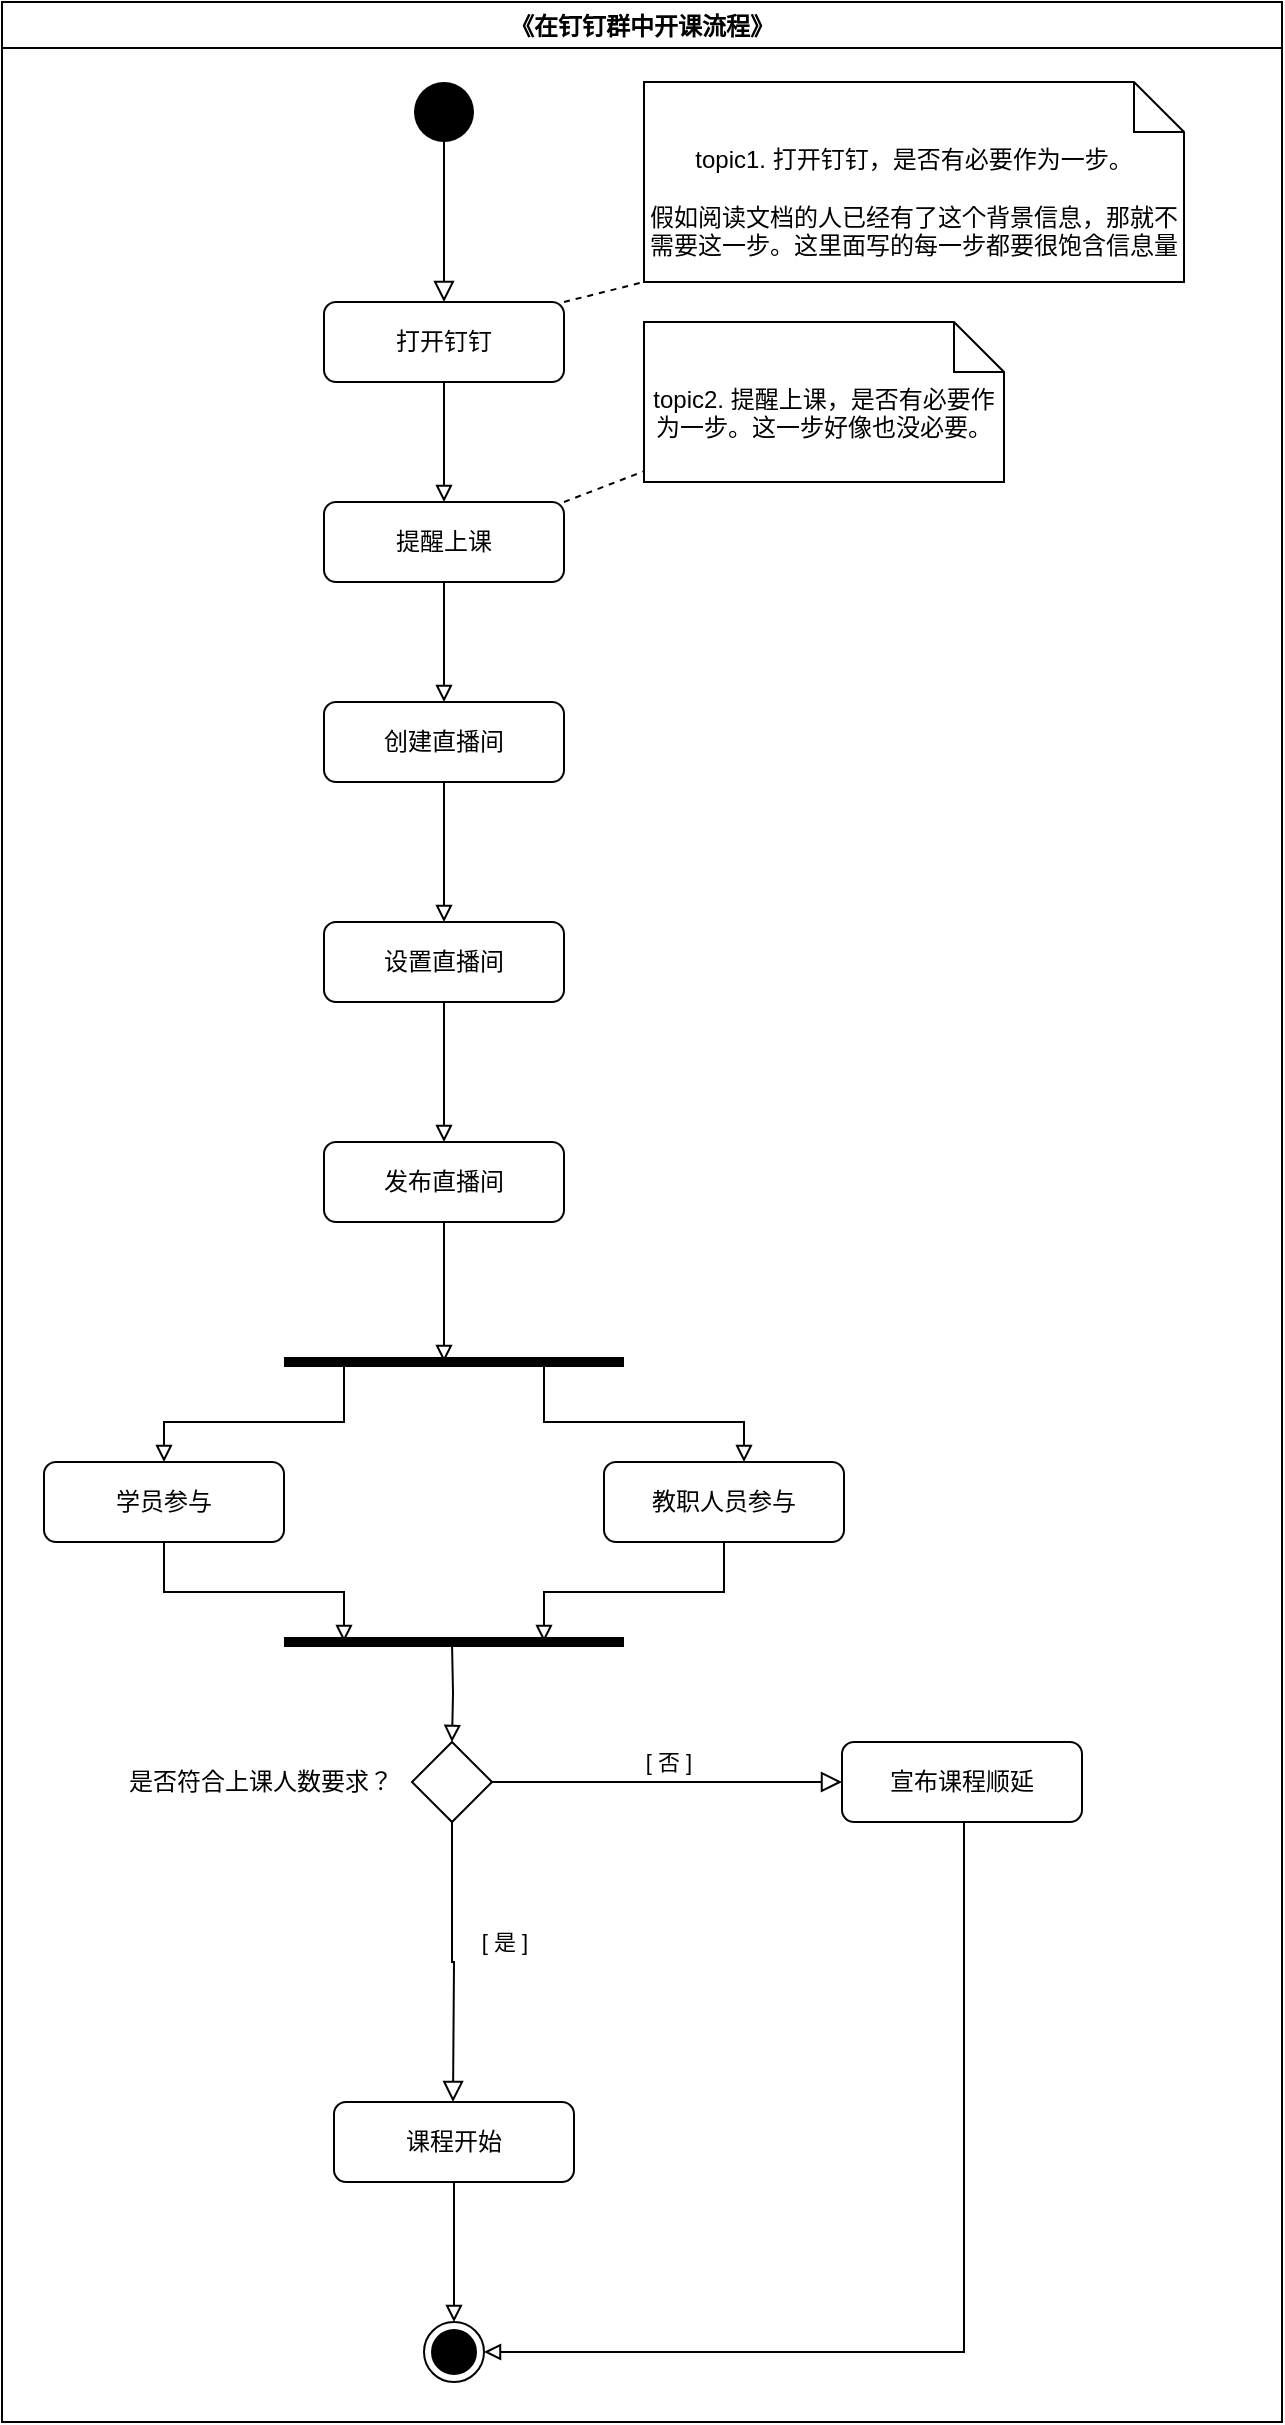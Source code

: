 <mxfile version="15.5.8" type="github">
  <diagram id="C5RBs43oDa-KdzZeNtuy" name="Page-1">
    <mxGraphModel dx="1846" dy="682" grid="1" gridSize="10" guides="1" tooltips="1" connect="1" arrows="1" fold="1" page="1" pageScale="1" pageWidth="827" pageHeight="1169" math="0" shadow="0">
      <root>
        <mxCell id="WIyWlLk6GJQsqaUBKTNV-0" />
        <mxCell id="WIyWlLk6GJQsqaUBKTNV-1" parent="WIyWlLk6GJQsqaUBKTNV-0" />
        <mxCell id="0bu4ry8F_o3Gr1RLxd_W-37" value="《在钉钉群中开课流程》" style="swimlane;shadow=0;sketch=0;fillStyle=auto;rounded=0;swimlaneLine=1;glass=0;fillColor=none;swimlaneFillColor=default;" vertex="1" parent="WIyWlLk6GJQsqaUBKTNV-1">
          <mxGeometry x="-1" width="640" height="1210" as="geometry" />
        </mxCell>
        <mxCell id="0bu4ry8F_o3Gr1RLxd_W-17" value="" style="rhombus;whiteSpace=wrap;html=1;shadow=0;fontFamily=Helvetica;fontSize=12;align=center;strokeWidth=1;spacing=6;spacingTop=-4;" vertex="1" parent="0bu4ry8F_o3Gr1RLxd_W-37">
          <mxGeometry x="205" y="870" width="40" height="40" as="geometry" />
        </mxCell>
        <mxCell id="0bu4ry8F_o3Gr1RLxd_W-33" value="宣布课程顺延" style="rounded=1;whiteSpace=wrap;html=1;fontSize=12;glass=0;strokeWidth=1;shadow=0;" vertex="1" parent="0bu4ry8F_o3Gr1RLxd_W-37">
          <mxGeometry x="420" y="870" width="120" height="40" as="geometry" />
        </mxCell>
        <mxCell id="WIyWlLk6GJQsqaUBKTNV-9" value="[ 否 ]" style="edgeStyle=orthogonalEdgeStyle;rounded=0;html=1;jettySize=auto;orthogonalLoop=1;fontSize=11;endArrow=block;endFill=0;endSize=8;strokeWidth=1;shadow=0;labelBackgroundColor=none;exitX=1;exitY=0.5;exitDx=0;exitDy=0;entryX=0;entryY=0.5;entryDx=0;entryDy=0;" parent="0bu4ry8F_o3Gr1RLxd_W-37" source="0bu4ry8F_o3Gr1RLxd_W-17" target="0bu4ry8F_o3Gr1RLxd_W-33" edge="1">
          <mxGeometry y="10" relative="1" as="geometry">
            <mxPoint as="offset" />
            <mxPoint x="540" y="780" as="sourcePoint" />
            <mxPoint x="420" y="910" as="targetPoint" />
          </mxGeometry>
        </mxCell>
        <mxCell id="0bu4ry8F_o3Gr1RLxd_W-38" value="是否符合上课人数要求？" style="text;html=1;strokeColor=none;fillColor=none;align=center;verticalAlign=middle;whiteSpace=wrap;rounded=0;shadow=0;glass=0;sketch=0;fillStyle=auto;" vertex="1" parent="0bu4ry8F_o3Gr1RLxd_W-37">
          <mxGeometry x="54" y="877.5" width="151" height="25" as="geometry" />
        </mxCell>
        <mxCell id="0bu4ry8F_o3Gr1RLxd_W-19" style="edgeStyle=orthogonalEdgeStyle;rounded=0;orthogonalLoop=1;jettySize=auto;html=1;entryX=0.5;entryY=0;entryDx=0;entryDy=0;strokeWidth=1;endArrow=block;endFill=0;" edge="1" parent="WIyWlLk6GJQsqaUBKTNV-1" source="WIyWlLk6GJQsqaUBKTNV-3" target="0bu4ry8F_o3Gr1RLxd_W-5">
          <mxGeometry relative="1" as="geometry" />
        </mxCell>
        <mxCell id="WIyWlLk6GJQsqaUBKTNV-3" value="打开钉钉" style="rounded=1;whiteSpace=wrap;html=1;fontSize=12;glass=0;strokeWidth=1;shadow=0;" parent="WIyWlLk6GJQsqaUBKTNV-1" vertex="1">
          <mxGeometry x="160" y="150" width="120" height="40" as="geometry" />
        </mxCell>
        <mxCell id="WIyWlLk6GJQsqaUBKTNV-8" value="[ 是 ]" style="rounded=0;html=1;jettySize=auto;orthogonalLoop=1;fontSize=11;endArrow=block;endFill=0;endSize=8;strokeWidth=1;shadow=0;labelBackgroundColor=none;edgeStyle=orthogonalEdgeStyle;" parent="WIyWlLk6GJQsqaUBKTNV-1" source="0bu4ry8F_o3Gr1RLxd_W-17" edge="1">
          <mxGeometry x="-0.146" y="26" relative="1" as="geometry">
            <mxPoint as="offset" />
            <mxPoint x="225" y="910" as="sourcePoint" />
            <mxPoint x="224.5" y="1050" as="targetPoint" />
            <Array as="points" />
          </mxGeometry>
        </mxCell>
        <mxCell id="0bu4ry8F_o3Gr1RLxd_W-0" value="" style="ellipse;fillColor=#000000;strokeColor=none;" vertex="1" parent="WIyWlLk6GJQsqaUBKTNV-1">
          <mxGeometry x="205" y="40" width="30" height="30" as="geometry" />
        </mxCell>
        <mxCell id="0bu4ry8F_o3Gr1RLxd_W-4" value="" style="rounded=0;html=1;jettySize=auto;orthogonalLoop=1;fontSize=11;endArrow=block;endFill=0;endSize=8;strokeWidth=1;shadow=0;labelBackgroundColor=none;edgeStyle=orthogonalEdgeStyle;exitX=0.5;exitY=1;exitDx=0;exitDy=0;entryX=0.5;entryY=0;entryDx=0;entryDy=0;" edge="1" parent="WIyWlLk6GJQsqaUBKTNV-1" source="0bu4ry8F_o3Gr1RLxd_W-0" target="WIyWlLk6GJQsqaUBKTNV-3">
          <mxGeometry relative="1" as="geometry">
            <mxPoint x="230" y="130" as="sourcePoint" />
            <mxPoint x="410" y="100" as="targetPoint" />
          </mxGeometry>
        </mxCell>
        <mxCell id="0bu4ry8F_o3Gr1RLxd_W-20" style="edgeStyle=orthogonalEdgeStyle;rounded=0;orthogonalLoop=1;jettySize=auto;html=1;entryX=0.5;entryY=0;entryDx=0;entryDy=0;endArrow=block;endFill=0;strokeWidth=1;" edge="1" parent="WIyWlLk6GJQsqaUBKTNV-1" source="0bu4ry8F_o3Gr1RLxd_W-5" target="0bu4ry8F_o3Gr1RLxd_W-6">
          <mxGeometry relative="1" as="geometry" />
        </mxCell>
        <mxCell id="0bu4ry8F_o3Gr1RLxd_W-5" value="提醒上课" style="rounded=1;whiteSpace=wrap;html=1;fontSize=12;glass=0;strokeWidth=1;shadow=0;" vertex="1" parent="WIyWlLk6GJQsqaUBKTNV-1">
          <mxGeometry x="160" y="250" width="120" height="40" as="geometry" />
        </mxCell>
        <mxCell id="0bu4ry8F_o3Gr1RLxd_W-21" style="edgeStyle=orthogonalEdgeStyle;rounded=0;orthogonalLoop=1;jettySize=auto;html=1;entryX=0.5;entryY=0;entryDx=0;entryDy=0;endArrow=block;endFill=0;strokeWidth=1;" edge="1" parent="WIyWlLk6GJQsqaUBKTNV-1" source="0bu4ry8F_o3Gr1RLxd_W-6" target="0bu4ry8F_o3Gr1RLxd_W-12">
          <mxGeometry relative="1" as="geometry" />
        </mxCell>
        <mxCell id="0bu4ry8F_o3Gr1RLxd_W-6" value="创建直播间" style="rounded=1;whiteSpace=wrap;html=1;fontSize=12;glass=0;strokeWidth=1;shadow=0;" vertex="1" parent="WIyWlLk6GJQsqaUBKTNV-1">
          <mxGeometry x="160" y="350" width="120" height="40" as="geometry" />
        </mxCell>
        <mxCell id="0bu4ry8F_o3Gr1RLxd_W-7" value="&lt;div&gt;&lt;span&gt;topic1. 打开钉钉，是否有必要作为一步。&lt;/span&gt;&lt;/div&gt;&lt;div&gt;&lt;br&gt;&lt;/div&gt;&lt;div&gt;&lt;span&gt;假如阅读文档的人已经有了这个背景信息，那就不需要这一步。这里面写的每一步都要很饱含信息量&lt;/span&gt;&lt;/div&gt;" style="shape=note2;boundedLbl=1;whiteSpace=wrap;html=1;size=25;verticalAlign=top;align=center;" vertex="1" parent="WIyWlLk6GJQsqaUBKTNV-1">
          <mxGeometry x="320" y="40" width="270" height="100" as="geometry" />
        </mxCell>
        <mxCell id="0bu4ry8F_o3Gr1RLxd_W-8" value="" style="endArrow=none;dashed=1;html=1;rounded=0;entryX=0;entryY=1;entryDx=0;entryDy=0;entryPerimeter=0;exitX=1;exitY=0;exitDx=0;exitDy=0;" edge="1" parent="WIyWlLk6GJQsqaUBKTNV-1" source="WIyWlLk6GJQsqaUBKTNV-3" target="0bu4ry8F_o3Gr1RLxd_W-7">
          <mxGeometry width="50" height="50" relative="1" as="geometry">
            <mxPoint x="270" y="160" as="sourcePoint" />
            <mxPoint x="320" y="110" as="targetPoint" />
          </mxGeometry>
        </mxCell>
        <mxCell id="0bu4ry8F_o3Gr1RLxd_W-9" value="topic2. 提醒上课，是否有必要作为一步。这一步好像也没必要。" style="shape=note2;boundedLbl=1;whiteSpace=wrap;html=1;size=25;verticalAlign=top;align=center;" vertex="1" parent="WIyWlLk6GJQsqaUBKTNV-1">
          <mxGeometry x="320" y="160" width="180" height="80" as="geometry" />
        </mxCell>
        <mxCell id="0bu4ry8F_o3Gr1RLxd_W-11" value="" style="endArrow=none;dashed=1;html=1;rounded=0;exitX=1;exitY=0;exitDx=0;exitDy=0;" edge="1" parent="WIyWlLk6GJQsqaUBKTNV-1" source="0bu4ry8F_o3Gr1RLxd_W-5" target="0bu4ry8F_o3Gr1RLxd_W-9">
          <mxGeometry width="50" height="50" relative="1" as="geometry">
            <mxPoint x="300" y="150" as="sourcePoint" />
            <mxPoint x="330" y="120" as="targetPoint" />
          </mxGeometry>
        </mxCell>
        <mxCell id="0bu4ry8F_o3Gr1RLxd_W-22" style="edgeStyle=orthogonalEdgeStyle;rounded=0;orthogonalLoop=1;jettySize=auto;html=1;entryX=0.5;entryY=0;entryDx=0;entryDy=0;endArrow=block;endFill=0;strokeWidth=1;" edge="1" parent="WIyWlLk6GJQsqaUBKTNV-1" source="0bu4ry8F_o3Gr1RLxd_W-12" target="0bu4ry8F_o3Gr1RLxd_W-13">
          <mxGeometry relative="1" as="geometry" />
        </mxCell>
        <mxCell id="0bu4ry8F_o3Gr1RLxd_W-12" value="设置直播间" style="rounded=1;whiteSpace=wrap;html=1;fontSize=12;glass=0;strokeWidth=1;shadow=0;" vertex="1" parent="WIyWlLk6GJQsqaUBKTNV-1">
          <mxGeometry x="160" y="460" width="120" height="40" as="geometry" />
        </mxCell>
        <mxCell id="0bu4ry8F_o3Gr1RLxd_W-23" style="edgeStyle=orthogonalEdgeStyle;rounded=0;orthogonalLoop=1;jettySize=auto;html=1;exitX=0.5;exitY=1;exitDx=0;exitDy=0;endArrow=block;endFill=0;strokeWidth=1;" edge="1" parent="WIyWlLk6GJQsqaUBKTNV-1" source="0bu4ry8F_o3Gr1RLxd_W-13">
          <mxGeometry relative="1" as="geometry">
            <mxPoint x="220" y="680" as="targetPoint" />
          </mxGeometry>
        </mxCell>
        <mxCell id="0bu4ry8F_o3Gr1RLxd_W-13" value="发布直播间" style="rounded=1;whiteSpace=wrap;html=1;fontSize=12;glass=0;strokeWidth=1;shadow=0;" vertex="1" parent="WIyWlLk6GJQsqaUBKTNV-1">
          <mxGeometry x="160" y="570" width="120" height="40" as="geometry" />
        </mxCell>
        <mxCell id="0bu4ry8F_o3Gr1RLxd_W-27" style="edgeStyle=elbowEdgeStyle;rounded=0;orthogonalLoop=1;jettySize=auto;html=1;exitX=0.5;exitY=1;exitDx=0;exitDy=0;endArrow=block;endFill=0;strokeWidth=1;elbow=vertical;" edge="1" parent="WIyWlLk6GJQsqaUBKTNV-1" source="0bu4ry8F_o3Gr1RLxd_W-14">
          <mxGeometry relative="1" as="geometry">
            <mxPoint x="170" y="820" as="targetPoint" />
          </mxGeometry>
        </mxCell>
        <mxCell id="0bu4ry8F_o3Gr1RLxd_W-14" value="学员参与" style="rounded=1;whiteSpace=wrap;html=1;fontSize=12;glass=0;strokeWidth=1;shadow=0;" vertex="1" parent="WIyWlLk6GJQsqaUBKTNV-1">
          <mxGeometry x="20" y="730" width="120" height="40" as="geometry" />
        </mxCell>
        <mxCell id="0bu4ry8F_o3Gr1RLxd_W-28" style="edgeStyle=elbowEdgeStyle;rounded=0;orthogonalLoop=1;jettySize=auto;html=1;endArrow=block;endFill=0;strokeWidth=1;elbow=vertical;" edge="1" parent="WIyWlLk6GJQsqaUBKTNV-1" source="0bu4ry8F_o3Gr1RLxd_W-15">
          <mxGeometry relative="1" as="geometry">
            <mxPoint x="270" y="820" as="targetPoint" />
          </mxGeometry>
        </mxCell>
        <mxCell id="0bu4ry8F_o3Gr1RLxd_W-15" value="教职人员参与" style="rounded=1;whiteSpace=wrap;html=1;fontSize=12;glass=0;strokeWidth=1;shadow=0;" vertex="1" parent="WIyWlLk6GJQsqaUBKTNV-1">
          <mxGeometry x="300" y="730" width="120" height="40" as="geometry" />
        </mxCell>
        <mxCell id="0bu4ry8F_o3Gr1RLxd_W-16" value="" style="endArrow=none;html=1;rounded=0;strokeWidth=5;" edge="1" parent="WIyWlLk6GJQsqaUBKTNV-1">
          <mxGeometry width="50" height="50" relative="1" as="geometry">
            <mxPoint x="140" y="680" as="sourcePoint" />
            <mxPoint x="310" y="680" as="targetPoint" />
          </mxGeometry>
        </mxCell>
        <mxCell id="0bu4ry8F_o3Gr1RLxd_W-24" style="rounded=0;orthogonalLoop=1;jettySize=auto;html=1;endArrow=block;endFill=0;strokeWidth=1;entryX=0.5;entryY=0;entryDx=0;entryDy=0;edgeStyle=orthogonalEdgeStyle;" edge="1" parent="WIyWlLk6GJQsqaUBKTNV-1" target="0bu4ry8F_o3Gr1RLxd_W-14">
          <mxGeometry relative="1" as="geometry">
            <mxPoint x="230" y="690" as="targetPoint" />
            <mxPoint x="170" y="680" as="sourcePoint" />
            <Array as="points">
              <mxPoint x="170" y="710" />
              <mxPoint x="80" y="710" />
            </Array>
          </mxGeometry>
        </mxCell>
        <mxCell id="0bu4ry8F_o3Gr1RLxd_W-25" style="rounded=0;orthogonalLoop=1;jettySize=auto;html=1;endArrow=block;endFill=0;strokeWidth=1;edgeStyle=orthogonalEdgeStyle;" edge="1" parent="WIyWlLk6GJQsqaUBKTNV-1" target="0bu4ry8F_o3Gr1RLxd_W-15">
          <mxGeometry relative="1" as="geometry">
            <mxPoint x="370" y="710" as="targetPoint" />
            <mxPoint x="240" y="680" as="sourcePoint" />
            <Array as="points">
              <mxPoint x="270" y="680" />
              <mxPoint x="270" y="710" />
              <mxPoint x="370" y="710" />
            </Array>
          </mxGeometry>
        </mxCell>
        <mxCell id="0bu4ry8F_o3Gr1RLxd_W-26" value="" style="endArrow=none;html=1;rounded=0;strokeWidth=5;" edge="1" parent="WIyWlLk6GJQsqaUBKTNV-1">
          <mxGeometry width="50" height="50" relative="1" as="geometry">
            <mxPoint x="140" y="820" as="sourcePoint" />
            <mxPoint x="310" y="820" as="targetPoint" />
          </mxGeometry>
        </mxCell>
        <mxCell id="0bu4ry8F_o3Gr1RLxd_W-30" style="edgeStyle=orthogonalEdgeStyle;rounded=0;orthogonalLoop=1;jettySize=auto;html=1;endArrow=block;endFill=0;strokeWidth=1;entryX=0.5;entryY=0;entryDx=0;entryDy=0;" edge="1" parent="WIyWlLk6GJQsqaUBKTNV-1" target="0bu4ry8F_o3Gr1RLxd_W-17">
          <mxGeometry relative="1" as="geometry">
            <mxPoint x="460" y="910" as="targetPoint" />
            <mxPoint x="224" y="820" as="sourcePoint" />
          </mxGeometry>
        </mxCell>
        <mxCell id="0bu4ry8F_o3Gr1RLxd_W-35" style="edgeStyle=elbowEdgeStyle;rounded=0;orthogonalLoop=1;jettySize=auto;elbow=vertical;html=1;exitX=0.5;exitY=1;exitDx=0;exitDy=0;endArrow=block;endFill=0;strokeWidth=1;" edge="1" parent="WIyWlLk6GJQsqaUBKTNV-1" source="0bu4ry8F_o3Gr1RLxd_W-31" target="0bu4ry8F_o3Gr1RLxd_W-34">
          <mxGeometry relative="1" as="geometry" />
        </mxCell>
        <mxCell id="0bu4ry8F_o3Gr1RLxd_W-31" value="课程开始" style="rounded=1;whiteSpace=wrap;html=1;fontSize=12;glass=0;strokeWidth=1;shadow=0;" vertex="1" parent="WIyWlLk6GJQsqaUBKTNV-1">
          <mxGeometry x="165" y="1050" width="120" height="40" as="geometry" />
        </mxCell>
        <mxCell id="0bu4ry8F_o3Gr1RLxd_W-36" style="edgeStyle=elbowEdgeStyle;rounded=0;orthogonalLoop=1;jettySize=auto;html=1;entryX=1;entryY=0.5;entryDx=0;entryDy=0;endArrow=block;endFill=0;strokeWidth=1;" edge="1" parent="WIyWlLk6GJQsqaUBKTNV-1" source="0bu4ry8F_o3Gr1RLxd_W-33" target="0bu4ry8F_o3Gr1RLxd_W-34">
          <mxGeometry relative="1" as="geometry">
            <Array as="points">
              <mxPoint x="480" y="1040" />
            </Array>
          </mxGeometry>
        </mxCell>
        <mxCell id="0bu4ry8F_o3Gr1RLxd_W-34" value="" style="ellipse;html=1;shape=endState;fillColor=#000000;strokeColor=#000000;" vertex="1" parent="WIyWlLk6GJQsqaUBKTNV-1">
          <mxGeometry x="210" y="1160" width="30" height="30" as="geometry" />
        </mxCell>
      </root>
    </mxGraphModel>
  </diagram>
</mxfile>
